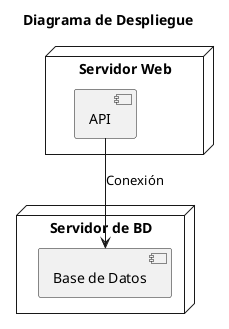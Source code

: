 @startuml
title Diagrama de Despliegue

node "Servidor Web" {
  component "API"
}

node "Servidor de BD" {
  component "Base de Datos"
}

"API" --> "Base de Datos" : Conexión

@enduml

